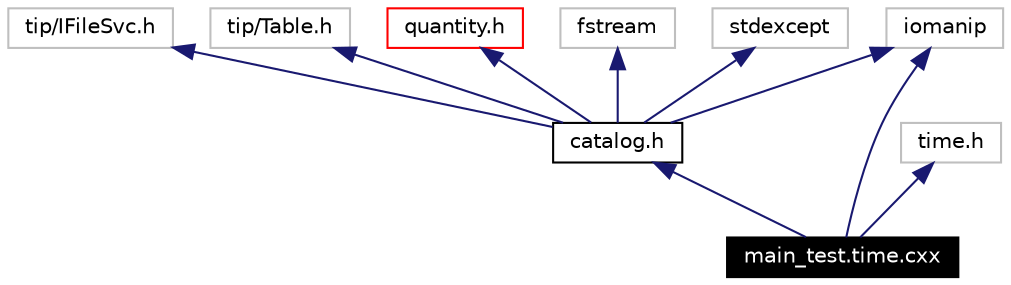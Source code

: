 digraph inheritance
{
  Node71 [shape="box",label="main_test.time.cxx",fontsize=10,height=0.2,width=0.4,fontname="Helvetica",color="black",style="filled" fontcolor="white"];
  Node72 -> Node71 [dir=back,color="midnightblue",fontsize=10,style="solid",fontname="Helvetica"];
  Node72 [shape="box",label="catalog.h",fontsize=10,height=0.2,width=0.4,fontname="Helvetica",color="black",URL="$catalog_8h.html"];
  Node73 -> Node72 [dir=back,color="midnightblue",fontsize=10,style="solid",fontname="Helvetica"];
  Node73 [shape="box",label="tip/IFileSvc.h",fontsize=10,height=0.2,width=0.4,fontname="Helvetica",color="grey75"];
  Node74 -> Node72 [dir=back,color="midnightblue",fontsize=10,style="solid",fontname="Helvetica"];
  Node74 [shape="box",label="tip/Table.h",fontsize=10,height=0.2,width=0.4,fontname="Helvetica",color="grey75"];
  Node75 -> Node72 [dir=back,color="midnightblue",fontsize=10,style="solid",fontname="Helvetica"];
  Node75 [shape="box",label="quantity.h",fontsize=10,height=0.2,width=0.4,fontname="Helvetica",color="red",URL="$quantity_8h.html"];
  Node80 -> Node72 [dir=back,color="midnightblue",fontsize=10,style="solid",fontname="Helvetica"];
  Node80 [shape="box",label="fstream",fontsize=10,height=0.2,width=0.4,fontname="Helvetica",color="grey75"];
  Node81 -> Node72 [dir=back,color="midnightblue",fontsize=10,style="solid",fontname="Helvetica"];
  Node81 [shape="box",label="iomanip",fontsize=10,height=0.2,width=0.4,fontname="Helvetica",color="grey75"];
  Node82 -> Node72 [dir=back,color="midnightblue",fontsize=10,style="solid",fontname="Helvetica"];
  Node82 [shape="box",label="stdexcept",fontsize=10,height=0.2,width=0.4,fontname="Helvetica",color="grey75"];
  Node81 -> Node71 [dir=back,color="midnightblue",fontsize=10,style="solid",fontname="Helvetica"];
  Node83 -> Node71 [dir=back,color="midnightblue",fontsize=10,style="solid",fontname="Helvetica"];
  Node83 [shape="box",label="time.h",fontsize=10,height=0.2,width=0.4,fontname="Helvetica",color="grey75"];
}
